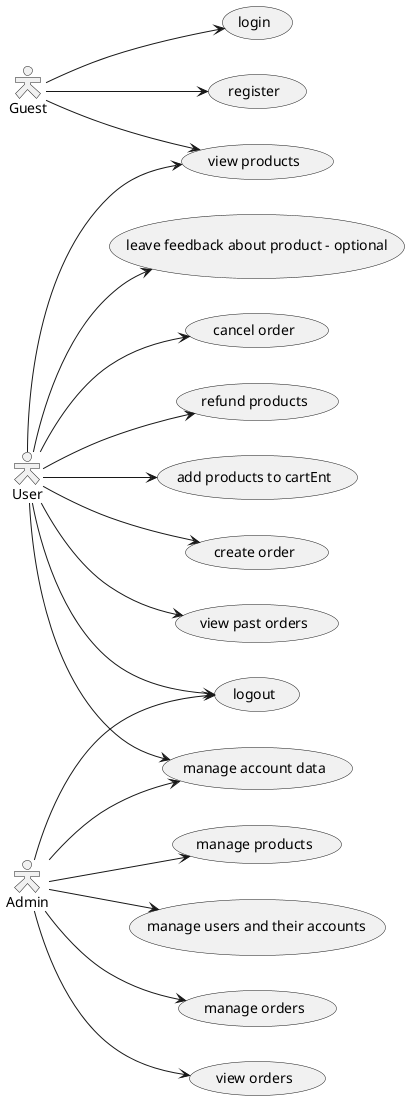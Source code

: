 @startuml
left to right direction
skinparam actorStyle hollow
/'Guest'/

Guest --> (view products)
Guest --> (register)
Guest --> (login)

/'User - authenticated'/
User --> (view products)
User --> (add products to cartEnt)
User --> (create order)
User --> (manage account data)
User --> (view past orders)
User --> (leave feedback about product - optional)
User --> (cancel order)
User --> (refund products)
User --> (logout)

/'Admin - shop executive'/

Admin --> (manage users and their accounts)
Admin --> (manage orders)
Admin --> (view orders)
Admin --> (manage account data)
Admin --> (manage products)
Admin --> (logout)



@enduml